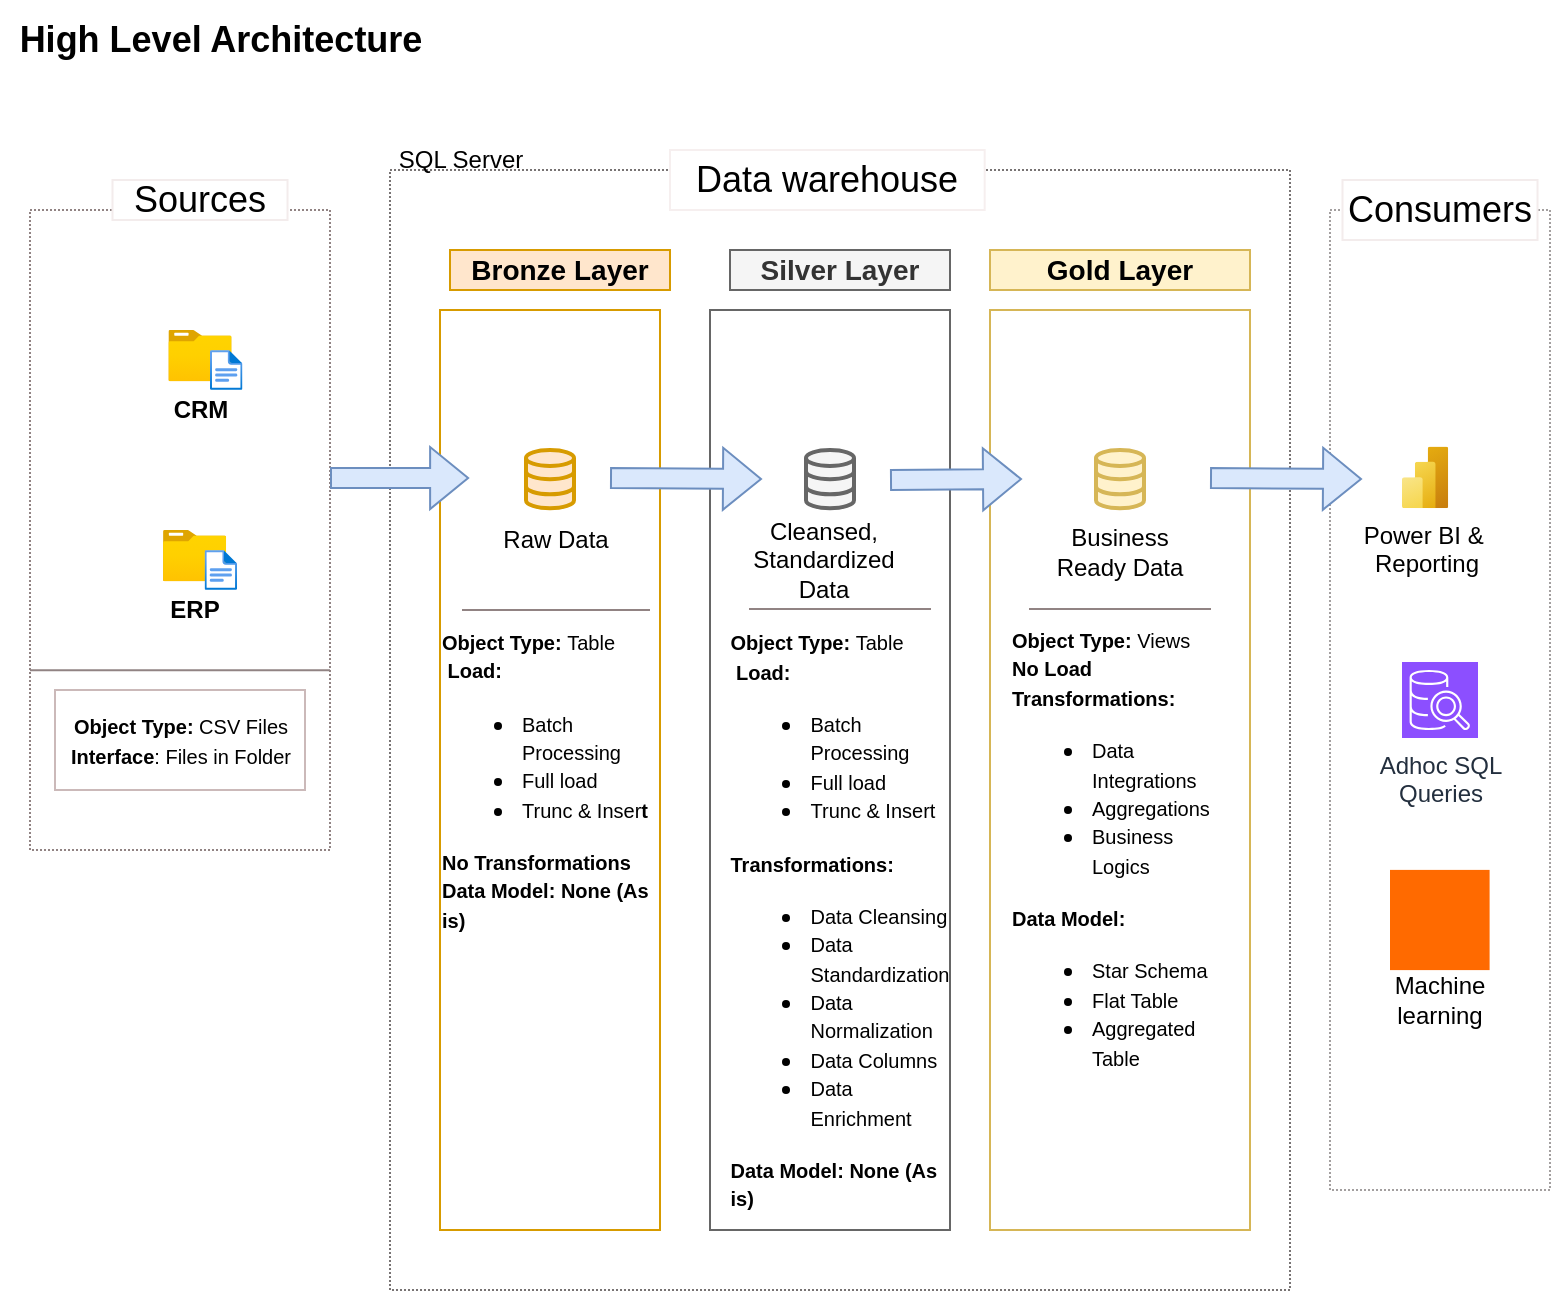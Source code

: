 <mxfile version="28.2.5">
  <diagram name="Page-1" id="TYLB-tXF7YIULr7tq6_q">
    <mxGraphModel dx="1726" dy="537" grid="1" gridSize="10" guides="1" tooltips="1" connect="1" arrows="1" fold="1" page="1" pageScale="1" pageWidth="850" pageHeight="1100" math="0" shadow="0">
      <root>
        <mxCell id="0" />
        <mxCell id="1" parent="0" />
        <mxCell id="_6IrgrIfYnshjxPpcYgZ-1" value="&lt;b&gt;&lt;font style=&quot;font-size: 18px;&quot;&gt;High Level Architecture&lt;/font&gt;&lt;/b&gt;" style="text;html=1;align=center;verticalAlign=middle;resizable=0;points=[];autosize=1;strokeColor=none;fillColor=none;" vertex="1" parent="1">
          <mxGeometry x="-5" y="25" width="220" height="40" as="geometry" />
        </mxCell>
        <mxCell id="_6IrgrIfYnshjxPpcYgZ-2" value="" style="rounded=0;whiteSpace=wrap;html=1;fillColor=none;dashed=1;dashPattern=1 1;strokeColor=light-dark(#918383, #959595);" vertex="1" parent="1">
          <mxGeometry x="10" y="130" width="150" height="320" as="geometry" />
        </mxCell>
        <mxCell id="_6IrgrIfYnshjxPpcYgZ-3" value="&lt;font style=&quot;font-size: 18px;&quot;&gt;Sources&lt;/font&gt;" style="rounded=0;whiteSpace=wrap;html=1;strokeColor=light-dark(#f3ecec, #ededed);" vertex="1" parent="1">
          <mxGeometry x="51.25" y="115" width="87.5" height="20" as="geometry" />
        </mxCell>
        <mxCell id="_6IrgrIfYnshjxPpcYgZ-5" value="" style="rounded=0;whiteSpace=wrap;html=1;fillColor=none;dashed=1;dashPattern=1 1;strokeColor=light-dark(#787373, #996500);" vertex="1" parent="1">
          <mxGeometry x="190" y="110" width="450" height="560" as="geometry" />
        </mxCell>
        <mxCell id="_6IrgrIfYnshjxPpcYgZ-6" value="&lt;font style=&quot;font-size: 18px;&quot;&gt;Data warehouse&lt;/font&gt;" style="rounded=0;whiteSpace=wrap;html=1;strokeColor=light-dark(#f6efef, #ededed);" vertex="1" parent="1">
          <mxGeometry x="330" y="100" width="157.34" height="30" as="geometry" />
        </mxCell>
        <mxCell id="_6IrgrIfYnshjxPpcYgZ-7" value="" style="rounded=0;whiteSpace=wrap;html=1;fillColor=none;dashed=1;dashPattern=1 1;strokeColor=light-dark(#a39f9f, #ededed);" vertex="1" parent="1">
          <mxGeometry x="660" y="130" width="110" height="490" as="geometry" />
        </mxCell>
        <mxCell id="_6IrgrIfYnshjxPpcYgZ-8" value="&lt;font style=&quot;font-size: 18px;&quot;&gt;Consumers&lt;/font&gt;" style="rounded=0;whiteSpace=wrap;html=1;strokeColor=light-dark(#f3ecec, #ededed);" vertex="1" parent="1">
          <mxGeometry x="666.25" y="115" width="97.5" height="30" as="geometry" />
        </mxCell>
        <mxCell id="_6IrgrIfYnshjxPpcYgZ-9" value="&lt;font style=&quot;font-size: 14px;&quot;&gt;&lt;b&gt;Bronze Layer&lt;/b&gt;&lt;/font&gt;" style="rounded=0;whiteSpace=wrap;html=1;fillColor=#ffe6cc;strokeColor=#d79b00;" vertex="1" parent="1">
          <mxGeometry x="220" y="150" width="110" height="20" as="geometry" />
        </mxCell>
        <mxCell id="_6IrgrIfYnshjxPpcYgZ-10" value="" style="rounded=0;whiteSpace=wrap;html=1;fillColor=none;strokeColor=#d79b00;" vertex="1" parent="1">
          <mxGeometry x="215" y="180" width="110" height="460" as="geometry" />
        </mxCell>
        <mxCell id="_6IrgrIfYnshjxPpcYgZ-11" value="&lt;font style=&quot;font-size: 14px;&quot;&gt;&lt;b&gt;Silver Layer&lt;/b&gt;&lt;/font&gt;" style="rounded=0;whiteSpace=wrap;html=1;fillColor=#f5f5f5;strokeColor=#666666;fontColor=#333333;" vertex="1" parent="1">
          <mxGeometry x="360" y="150" width="110" height="20" as="geometry" />
        </mxCell>
        <mxCell id="_6IrgrIfYnshjxPpcYgZ-12" value="" style="rounded=0;whiteSpace=wrap;html=1;fillColor=none;strokeColor=#666666;fontColor=#333333;" vertex="1" parent="1">
          <mxGeometry x="350" y="180" width="120" height="460" as="geometry" />
        </mxCell>
        <mxCell id="_6IrgrIfYnshjxPpcYgZ-13" value="&lt;font style=&quot;font-size: 14px;&quot;&gt;&lt;b&gt;Gold Layer&lt;/b&gt;&lt;/font&gt;" style="rounded=0;whiteSpace=wrap;html=1;fillColor=#fff2cc;strokeColor=#d6b656;" vertex="1" parent="1">
          <mxGeometry x="490" y="150" width="130" height="20" as="geometry" />
        </mxCell>
        <mxCell id="_6IrgrIfYnshjxPpcYgZ-14" value="" style="rounded=0;whiteSpace=wrap;html=1;fillColor=none;strokeColor=#d6b656;" vertex="1" parent="1">
          <mxGeometry x="490" y="180" width="130" height="460" as="geometry" />
        </mxCell>
        <mxCell id="_6IrgrIfYnshjxPpcYgZ-15" value="&lt;b&gt;CRM&lt;/b&gt;" style="image;aspect=fixed;html=1;points=[];align=center;fontSize=12;image=img/lib/azure2/general/Folder_Blank.svg;" vertex="1" parent="1">
          <mxGeometry x="79.18" y="190" width="31.64" height="25.68" as="geometry" />
        </mxCell>
        <mxCell id="_6IrgrIfYnshjxPpcYgZ-17" value="" style="image;aspect=fixed;html=1;points=[];align=center;fontSize=12;image=img/lib/azure2/general/File.svg;" vertex="1" parent="1">
          <mxGeometry x="100" y="200" width="16.23" height="20" as="geometry" />
        </mxCell>
        <mxCell id="_6IrgrIfYnshjxPpcYgZ-24" value="&lt;b&gt;ERP&lt;/b&gt;" style="image;aspect=fixed;html=1;points=[];align=center;fontSize=12;image=img/lib/azure2/general/Folder_Blank.svg;" vertex="1" parent="1">
          <mxGeometry x="76.48" y="290" width="31.64" height="25.68" as="geometry" />
        </mxCell>
        <mxCell id="_6IrgrIfYnshjxPpcYgZ-25" value="" style="image;aspect=fixed;html=1;points=[];align=center;fontSize=12;image=img/lib/azure2/general/File.svg;" vertex="1" parent="1">
          <mxGeometry x="97.3" y="300" width="16.23" height="20" as="geometry" />
        </mxCell>
        <mxCell id="_6IrgrIfYnshjxPpcYgZ-30" value="" style="endArrow=none;html=1;rounded=0;startArrow=none;startFill=0;fillColor=#f5f5f5;strokeColor=light-dark(#918383, #959595);entryX=1;entryY=0.719;entryDx=0;entryDy=0;entryPerimeter=0;exitX=0;exitY=0.719;exitDx=0;exitDy=0;exitPerimeter=0;" edge="1" parent="1" source="_6IrgrIfYnshjxPpcYgZ-2" target="_6IrgrIfYnshjxPpcYgZ-2">
          <mxGeometry width="50" height="50" relative="1" as="geometry">
            <mxPoint x="50" y="360" as="sourcePoint" />
            <mxPoint x="140" y="360" as="targetPoint" />
          </mxGeometry>
        </mxCell>
        <mxCell id="_6IrgrIfYnshjxPpcYgZ-32" value="&lt;font style=&quot;font-size: 10px;&quot;&gt;&lt;b style=&quot;&quot;&gt;Object Type:&lt;/b&gt; CSV Files&lt;/font&gt;&lt;div&gt;&lt;font style=&quot;font-size: 10px;&quot;&gt;&lt;b style=&quot;&quot;&gt;Interface&lt;/b&gt;: Files in Folder&lt;/font&gt;&lt;/div&gt;" style="rounded=0;whiteSpace=wrap;html=1;strokeColor=light-dark(#cbb9b9, #ededed);fillColor=none;" vertex="1" parent="1">
          <mxGeometry x="22.5" y="370" width="125" height="50" as="geometry" />
        </mxCell>
        <mxCell id="_6IrgrIfYnshjxPpcYgZ-34" value="" style="html=1;verticalLabelPosition=bottom;align=center;labelBackgroundColor=#ffffff;verticalAlign=top;strokeWidth=2;strokeColor=#d79b00;shadow=0;dashed=0;shape=mxgraph.ios7.icons.data;fillColor=#ffe6cc;" vertex="1" parent="1">
          <mxGeometry x="258" y="250.0" width="24" height="29.1" as="geometry" />
        </mxCell>
        <mxCell id="_6IrgrIfYnshjxPpcYgZ-35" value="" style="html=1;verticalLabelPosition=bottom;align=center;labelBackgroundColor=#ffffff;verticalAlign=top;strokeWidth=2;strokeColor=#666666;shadow=0;dashed=0;shape=mxgraph.ios7.icons.data;fillColor=#f5f5f5;fontColor=#333333;" vertex="1" parent="1">
          <mxGeometry x="398" y="250.0" width="24" height="29.1" as="geometry" />
        </mxCell>
        <mxCell id="_6IrgrIfYnshjxPpcYgZ-36" value="" style="html=1;verticalLabelPosition=bottom;align=center;labelBackgroundColor=#ffffff;verticalAlign=top;strokeWidth=2;strokeColor=#d6b656;shadow=0;dashed=0;shape=mxgraph.ios7.icons.data;fillColor=#fff2cc;" vertex="1" parent="1">
          <mxGeometry x="543" y="250.0" width="24" height="29.1" as="geometry" />
        </mxCell>
        <mxCell id="_6IrgrIfYnshjxPpcYgZ-37" value="" style="shape=flexArrow;endArrow=classic;html=1;rounded=0;entryX=-0.004;entryY=0.3;entryDx=0;entryDy=0;entryPerimeter=0;fillColor=#dae8fc;strokeColor=#6c8ebf;" edge="1" parent="1">
          <mxGeometry width="50" height="50" relative="1" as="geometry">
            <mxPoint x="160" y="264.05" as="sourcePoint" />
            <mxPoint x="229.56" y="264.05" as="targetPoint" />
          </mxGeometry>
        </mxCell>
        <mxCell id="_6IrgrIfYnshjxPpcYgZ-40" value="" style="shape=flexArrow;endArrow=classic;html=1;rounded=0;entryX=-0.004;entryY=0.344;entryDx=0;entryDy=0;entryPerimeter=0;fillColor=#dae8fc;strokeColor=#6c8ebf;" edge="1" parent="1">
          <mxGeometry width="50" height="50" relative="1" as="geometry">
            <mxPoint x="300" y="264.05" as="sourcePoint" />
            <mxPoint x="376" y="264.52" as="targetPoint" />
          </mxGeometry>
        </mxCell>
        <mxCell id="_6IrgrIfYnshjxPpcYgZ-41" value="" style="shape=flexArrow;endArrow=classic;html=1;rounded=0;entryX=-0.004;entryY=0.344;entryDx=0;entryDy=0;entryPerimeter=0;fillColor=#dae8fc;strokeColor=#6c8ebf;" edge="1" parent="1">
          <mxGeometry width="50" height="50" relative="1" as="geometry">
            <mxPoint x="440" y="265" as="sourcePoint" />
            <mxPoint x="506" y="264.52" as="targetPoint" />
          </mxGeometry>
        </mxCell>
        <mxCell id="_6IrgrIfYnshjxPpcYgZ-44" value="Raw Data" style="text;html=1;align=center;verticalAlign=middle;whiteSpace=wrap;rounded=0;" vertex="1" parent="1">
          <mxGeometry x="243.16" y="279.52" width="60" height="30" as="geometry" />
        </mxCell>
        <mxCell id="_6IrgrIfYnshjxPpcYgZ-45" value="Cleansed, Standardized Data" style="text;html=1;align=center;verticalAlign=middle;whiteSpace=wrap;rounded=0;" vertex="1" parent="1">
          <mxGeometry x="376.83" y="290" width="60" height="30" as="geometry" />
        </mxCell>
        <mxCell id="_6IrgrIfYnshjxPpcYgZ-46" value="Business Ready Data" style="text;html=1;align=center;verticalAlign=middle;whiteSpace=wrap;rounded=0;" vertex="1" parent="1">
          <mxGeometry x="515" y="285.68" width="80" height="30" as="geometry" />
        </mxCell>
        <mxCell id="_6IrgrIfYnshjxPpcYgZ-47" value="" style="shape=flexArrow;endArrow=classic;html=1;rounded=0;entryX=-0.004;entryY=0.344;entryDx=0;entryDy=0;entryPerimeter=0;fillColor=#dae8fc;strokeColor=#6c8ebf;" edge="1" parent="1">
          <mxGeometry width="50" height="50" relative="1" as="geometry">
            <mxPoint x="600" y="264.05" as="sourcePoint" />
            <mxPoint x="676" y="264.52" as="targetPoint" />
          </mxGeometry>
        </mxCell>
        <mxCell id="_6IrgrIfYnshjxPpcYgZ-48" value="" style="endArrow=none;html=1;rounded=0;startArrow=none;startFill=0;fillColor=#f5f5f5;strokeColor=light-dark(#918383, #959595);" edge="1" parent="1">
          <mxGeometry width="50" height="50" relative="1" as="geometry">
            <mxPoint x="226" y="330" as="sourcePoint" />
            <mxPoint x="320" y="330" as="targetPoint" />
          </mxGeometry>
        </mxCell>
        <mxCell id="_6IrgrIfYnshjxPpcYgZ-49" value="" style="endArrow=none;html=1;rounded=0;startArrow=none;startFill=0;fillColor=#f5f5f5;strokeColor=light-dark(#918383, #959595);exitX=0.029;exitY=0.6;exitDx=0;exitDy=0;exitPerimeter=0;" edge="1" parent="1">
          <mxGeometry width="50" height="50" relative="1" as="geometry">
            <mxPoint x="369.5" y="329.5" as="sourcePoint" />
            <mxPoint x="460.5" y="329.5" as="targetPoint" />
          </mxGeometry>
        </mxCell>
        <mxCell id="_6IrgrIfYnshjxPpcYgZ-50" value="" style="endArrow=none;html=1;rounded=0;startArrow=none;startFill=0;fillColor=#f5f5f5;strokeColor=light-dark(#918383, #959595);exitX=0.029;exitY=0.6;exitDx=0;exitDy=0;exitPerimeter=0;" edge="1" parent="1">
          <mxGeometry width="50" height="50" relative="1" as="geometry">
            <mxPoint x="509.5" y="329.5" as="sourcePoint" />
            <mxPoint x="600.5" y="329.5" as="targetPoint" />
          </mxGeometry>
        </mxCell>
        <mxCell id="_6IrgrIfYnshjxPpcYgZ-55" value="&lt;div style=&quot;text-align: left;&quot;&gt;&lt;b style=&quot;font-size: 10px; background-color: transparent; color: light-dark(rgb(0, 0, 0), rgb(255, 255, 255));&quot;&gt;Object Type:&lt;/b&gt;&lt;span style=&quot;font-size: 10px; background-color: transparent; color: light-dark(rgb(0, 0, 0), rgb(255, 255, 255));&quot;&gt;&amp;nbsp;Table&lt;/span&gt;&lt;/div&gt;&lt;div style=&quot;text-align: left;&quot;&gt;&lt;span style=&quot;font-size: 10px; background-color: transparent; color: light-dark(rgb(0, 0, 0), rgb(255, 255, 255));&quot;&gt;&lt;b&gt;&amp;nbsp;Load:&lt;/b&gt;&lt;/span&gt;&lt;/div&gt;&lt;div style=&quot;&quot;&gt;&lt;ul&gt;&lt;li style=&quot;text-align: left;&quot;&gt;&lt;span style=&quot;font-size: 10px; background-color: transparent; color: light-dark(rgb(0, 0, 0), rgb(255, 255, 255));&quot;&gt;Batch Processing&lt;/span&gt;&lt;/li&gt;&lt;li style=&quot;text-align: left;&quot;&gt;&lt;span style=&quot;background-color: transparent; color: light-dark(rgb(0, 0, 0), rgb(255, 255, 255)); font-size: 10px;&quot;&gt;Full load&lt;/span&gt;&lt;/li&gt;&lt;li style=&quot;text-align: left;&quot;&gt;&lt;span style=&quot;background-color: transparent; color: light-dark(rgb(0, 0, 0), rgb(255, 255, 255)); font-size: 10px;&quot;&gt;Trunc &amp;amp; Inser&lt;/span&gt;&lt;b style=&quot;background-color: transparent; color: light-dark(rgb(0, 0, 0), rgb(255, 255, 255)); font-size: 10px;&quot;&gt;t&lt;/b&gt;&lt;/li&gt;&lt;/ul&gt;&lt;div style=&quot;text-align: left;&quot;&gt;&lt;span style=&quot;font-size: 10px;&quot;&gt;&lt;b&gt;No Transformations&lt;/b&gt;&lt;/span&gt;&lt;/div&gt;&lt;div style=&quot;text-align: left;&quot;&gt;&lt;span style=&quot;font-size: 10px;&quot;&gt;&lt;b&gt;Data Model: None (As is)&lt;/b&gt;&lt;/span&gt;&lt;/div&gt;&lt;/div&gt;" style="rounded=0;whiteSpace=wrap;html=1;strokeColor=none;fillColor=none;" vertex="1" parent="1">
          <mxGeometry x="215" y="340" width="110" height="150" as="geometry" />
        </mxCell>
        <mxCell id="_6IrgrIfYnshjxPpcYgZ-58" value="&lt;div style=&quot;text-align: left;&quot;&gt;&lt;b style=&quot;font-size: 10px; background-color: transparent; color: light-dark(rgb(0, 0, 0), rgb(255, 255, 255));&quot;&gt;Object Type:&lt;/b&gt;&lt;span style=&quot;font-size: 10px; background-color: transparent; color: light-dark(rgb(0, 0, 0), rgb(255, 255, 255));&quot;&gt;&amp;nbsp;Table&lt;/span&gt;&lt;/div&gt;&lt;div style=&quot;text-align: left;&quot;&gt;&lt;span style=&quot;font-size: 10px; background-color: transparent; color: light-dark(rgb(0, 0, 0), rgb(255, 255, 255));&quot;&gt;&lt;b&gt;&amp;nbsp;Load:&lt;/b&gt;&lt;/span&gt;&lt;/div&gt;&lt;div style=&quot;&quot;&gt;&lt;ul&gt;&lt;li style=&quot;text-align: left;&quot;&gt;&lt;span style=&quot;font-size: 10px; background-color: transparent; color: light-dark(rgb(0, 0, 0), rgb(255, 255, 255));&quot;&gt;Batch Processing&lt;/span&gt;&lt;/li&gt;&lt;li style=&quot;text-align: left;&quot;&gt;&lt;span style=&quot;background-color: transparent; color: light-dark(rgb(0, 0, 0), rgb(255, 255, 255)); font-size: 10px;&quot;&gt;Full load&lt;/span&gt;&lt;/li&gt;&lt;li style=&quot;text-align: left;&quot;&gt;&lt;span style=&quot;background-color: transparent; color: light-dark(rgb(0, 0, 0), rgb(255, 255, 255)); font-size: 10px;&quot;&gt;Trunc &amp;amp; Insert&lt;/span&gt;&lt;/li&gt;&lt;/ul&gt;&lt;div style=&quot;text-align: left;&quot;&gt;&lt;span style=&quot;font-size: 10px;&quot;&gt;&lt;b&gt;Transformations:&lt;/b&gt;&lt;/span&gt;&lt;/div&gt;&lt;div style=&quot;text-align: left;&quot;&gt;&lt;ul&gt;&lt;li&gt;&lt;span style=&quot;font-size: 10px;&quot;&gt;Data Cleansing&lt;/span&gt;&lt;/li&gt;&lt;li&gt;&lt;span style=&quot;font-size: 10px;&quot;&gt;Data Standardization&lt;/span&gt;&lt;/li&gt;&lt;li&gt;&lt;span style=&quot;font-size: 10px;&quot;&gt;Data Normalization&lt;/span&gt;&lt;/li&gt;&lt;li&gt;&lt;span style=&quot;font-size: 10px;&quot;&gt;Data Columns&lt;/span&gt;&lt;/li&gt;&lt;li&gt;&lt;span style=&quot;font-size: 10px;&quot;&gt;Data Enrichment&lt;/span&gt;&lt;/li&gt;&lt;/ul&gt;&lt;/div&gt;&lt;div style=&quot;text-align: left;&quot;&gt;&lt;span style=&quot;font-size: 10px;&quot;&gt;&lt;b&gt;Data Model: None (As is)&lt;/b&gt;&lt;/span&gt;&lt;/div&gt;&lt;/div&gt;" style="rounded=0;whiteSpace=wrap;html=1;strokeColor=none;fillColor=none;" vertex="1" parent="1">
          <mxGeometry x="360" y="410" width="110" height="150" as="geometry" />
        </mxCell>
        <mxCell id="_6IrgrIfYnshjxPpcYgZ-59" value="&lt;div style=&quot;text-align: left;&quot;&gt;&lt;b style=&quot;font-size: 10px; background-color: transparent; color: light-dark(rgb(0, 0, 0), rgb(255, 255, 255));&quot;&gt;Object Type:&lt;/b&gt;&lt;span style=&quot;font-size: 10px; background-color: transparent; color: light-dark(rgb(0, 0, 0), rgb(255, 255, 255));&quot;&gt;&amp;nbsp;Views&lt;/span&gt;&lt;/div&gt;&lt;div style=&quot;text-align: left;&quot;&gt;&lt;span style=&quot;font-size: 10px; background-color: transparent; color: light-dark(rgb(0, 0, 0), rgb(255, 255, 255));&quot;&gt;&lt;b&gt;No Load&lt;/b&gt;&lt;/span&gt;&lt;/div&gt;&lt;div style=&quot;&quot;&gt;&lt;div style=&quot;text-align: left;&quot;&gt;&lt;span style=&quot;font-size: 10px;&quot;&gt;&lt;b&gt;Transformations:&lt;/b&gt;&lt;/span&gt;&lt;/div&gt;&lt;div style=&quot;text-align: left;&quot;&gt;&lt;ul&gt;&lt;li&gt;&lt;span style=&quot;font-size: 10px;&quot;&gt;Data Integrations&lt;/span&gt;&lt;/li&gt;&lt;li&gt;&lt;span style=&quot;font-size: 10px;&quot;&gt;Aggregations&lt;/span&gt;&lt;/li&gt;&lt;li&gt;&lt;span style=&quot;font-size: 10px;&quot;&gt;Business Logics&lt;/span&gt;&lt;/li&gt;&lt;/ul&gt;&lt;/div&gt;&lt;div style=&quot;text-align: left;&quot;&gt;&lt;span style=&quot;font-size: 10px;&quot;&gt;&lt;b&gt;Data Model:&amp;nbsp;&lt;/b&gt;&lt;/span&gt;&lt;/div&gt;&lt;div style=&quot;text-align: left;&quot;&gt;&lt;ul&gt;&lt;li&gt;&lt;span style=&quot;font-size: 10px;&quot;&gt;Star Schema&lt;/span&gt;&lt;/li&gt;&lt;li&gt;&lt;span style=&quot;font-size: 10px;&quot;&gt;Flat Table&lt;/span&gt;&lt;/li&gt;&lt;li&gt;&lt;span style=&quot;font-size: 10px;&quot;&gt;Aggregated Table&lt;/span&gt;&lt;/li&gt;&lt;/ul&gt;&lt;/div&gt;&lt;/div&gt;" style="rounded=0;whiteSpace=wrap;html=1;strokeColor=none;fillColor=none;" vertex="1" parent="1">
          <mxGeometry x="500" y="380" width="110" height="150" as="geometry" />
        </mxCell>
        <mxCell id="_6IrgrIfYnshjxPpcYgZ-60" value="Power BI &amp;amp;&amp;nbsp;&lt;div&gt;Reporting&lt;/div&gt;" style="image;aspect=fixed;html=1;points=[];align=center;fontSize=12;image=img/lib/azure2/analytics/Power_BI_Embedded.svg;" vertex="1" parent="1">
          <mxGeometry x="696" y="248.2" width="23.17" height="30.9" as="geometry" />
        </mxCell>
        <mxCell id="_6IrgrIfYnshjxPpcYgZ-61" value="Adhoc SQL&lt;div&gt;Queries&lt;/div&gt;" style="sketch=0;points=[[0,0,0],[0.25,0,0],[0.5,0,0],[0.75,0,0],[1,0,0],[0,1,0],[0.25,1,0],[0.5,1,0],[0.75,1,0],[1,1,0],[0,0.25,0],[0,0.5,0],[0,0.75,0],[1,0.25,0],[1,0.5,0],[1,0.75,0]];outlineConnect=0;fontColor=#232F3E;fillColor=#8C4FFF;strokeColor=#ffffff;dashed=0;verticalLabelPosition=bottom;verticalAlign=top;align=center;html=1;fontSize=12;fontStyle=0;aspect=fixed;shape=mxgraph.aws4.resourceIcon;resIcon=mxgraph.aws4.sql_workbench;" vertex="1" parent="1">
          <mxGeometry x="696" y="356" width="38" height="38" as="geometry" />
        </mxCell>
        <mxCell id="_6IrgrIfYnshjxPpcYgZ-62" value="" style="points=[];aspect=fixed;html=1;align=center;shadow=0;dashed=0;fillColor=#FF6A00;strokeColor=none;shape=mxgraph.alibaba_cloud.machine_learning;" vertex="1" parent="1">
          <mxGeometry x="690" y="459.95" width="49.8" height="50.1" as="geometry" />
        </mxCell>
        <mxCell id="_6IrgrIfYnshjxPpcYgZ-64" value="Machine learning" style="text;html=1;align=center;verticalAlign=middle;whiteSpace=wrap;rounded=0;" vertex="1" parent="1">
          <mxGeometry x="685" y="510.05" width="60" height="30" as="geometry" />
        </mxCell>
        <mxCell id="_6IrgrIfYnshjxPpcYgZ-65" value="SQL Server" style="text;html=1;align=center;verticalAlign=middle;resizable=0;points=[];autosize=1;strokeColor=none;fillColor=none;" vertex="1" parent="1">
          <mxGeometry x="180" y="90" width="90" height="30" as="geometry" />
        </mxCell>
      </root>
    </mxGraphModel>
  </diagram>
</mxfile>
